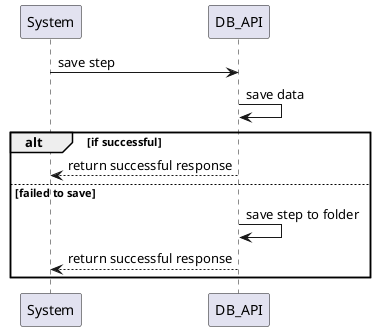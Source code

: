 @startuml
!startsub DB
participant System
participant DB_API
System -> DB_API : save step
DB_API -> DB_API : save data
alt if successful
    DB_API --> System : return successful response
else failed to save
    DB_API -> DB_API : save step to folder
    DB_API --> System : return successful response
end
!endsub
@enduml